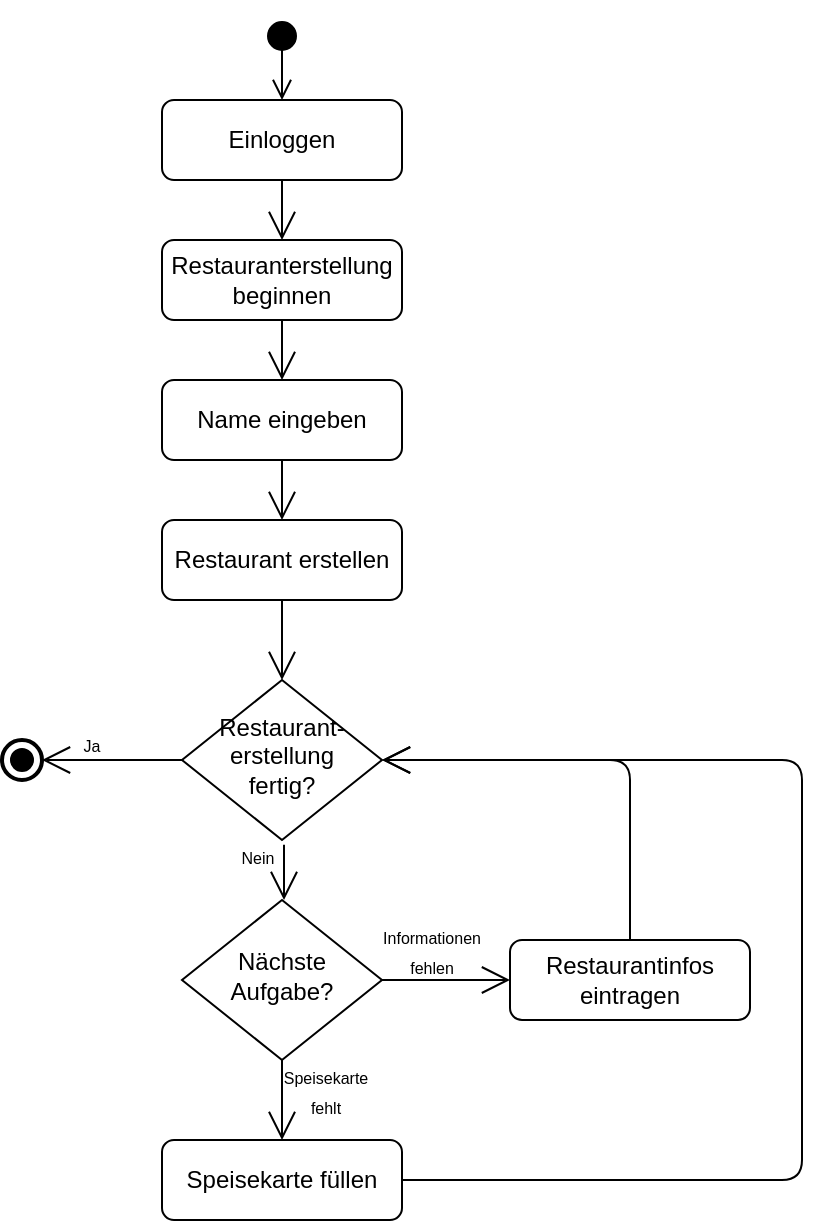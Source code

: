 <mxfile version="13.0.9" type="device"><diagram id="C5RBs43oDa-KdzZeNtuy" name="Page-1"><mxGraphModel dx="1673" dy="945" grid="1" gridSize="10" guides="1" tooltips="1" connect="1" arrows="1" fold="1" page="1" pageScale="1" pageWidth="827" pageHeight="1169" math="0" shadow="0"><root><mxCell id="WIyWlLk6GJQsqaUBKTNV-0"/><mxCell id="WIyWlLk6GJQsqaUBKTNV-1" parent="WIyWlLk6GJQsqaUBKTNV-0"/><mxCell id="WIyWlLk6GJQsqaUBKTNV-3" value="Einloggen" style="rounded=1;whiteSpace=wrap;html=1;fontSize=12;glass=0;strokeWidth=1;shadow=0;" parent="WIyWlLk6GJQsqaUBKTNV-1" vertex="1"><mxGeometry x="93" y="50" width="120" height="40" as="geometry"/></mxCell><mxCell id="WIyWlLk6GJQsqaUBKTNV-6" value="&lt;div&gt;Restaurant-&lt;/div&gt;&lt;div&gt;erstellung&lt;/div&gt;&lt;div&gt;fertig?&lt;br&gt;&lt;/div&gt;" style="rhombus;whiteSpace=wrap;html=1;shadow=0;fontFamily=Helvetica;fontSize=12;align=center;strokeWidth=1;spacing=6;spacingTop=-4;" parent="WIyWlLk6GJQsqaUBKTNV-1" vertex="1"><mxGeometry x="103" y="340" width="100" height="80" as="geometry"/></mxCell><mxCell id="GpbqrVaThBLC1kIQ7Uy6-0" value="&lt;div&gt;&lt;br&gt;&lt;/div&gt;" style="html=1;verticalAlign=bottom;startArrow=circle;startFill=1;endArrow=open;startSize=6;endSize=8;" edge="1" parent="WIyWlLk6GJQsqaUBKTNV-1" target="WIyWlLk6GJQsqaUBKTNV-3"><mxGeometry width="80" relative="1" as="geometry"><mxPoint x="153" y="10" as="sourcePoint"/><mxPoint x="223" y="-10" as="targetPoint"/><mxPoint as="offset"/></mxGeometry></mxCell><mxCell id="GpbqrVaThBLC1kIQ7Uy6-3" value="Restauranterstellung beginnen" style="rounded=1;whiteSpace=wrap;html=1;fontSize=12;glass=0;strokeWidth=1;shadow=0;" vertex="1" parent="WIyWlLk6GJQsqaUBKTNV-1"><mxGeometry x="93" y="120" width="120" height="40" as="geometry"/></mxCell><mxCell id="GpbqrVaThBLC1kIQ7Uy6-4" value="" style="endArrow=open;endFill=1;endSize=12;html=1;exitX=0.5;exitY=1;exitDx=0;exitDy=0;entryX=0.5;entryY=0;entryDx=0;entryDy=0;" edge="1" parent="WIyWlLk6GJQsqaUBKTNV-1" source="WIyWlLk6GJQsqaUBKTNV-3" target="GpbqrVaThBLC1kIQ7Uy6-3"><mxGeometry width="160" relative="1" as="geometry"><mxPoint x="253" y="110" as="sourcePoint"/><mxPoint x="413" y="110" as="targetPoint"/></mxGeometry></mxCell><mxCell id="GpbqrVaThBLC1kIQ7Uy6-5" value="" style="endArrow=open;endFill=0;endSize=12;html=1;exitX=0.51;exitY=1.029;exitDx=0;exitDy=0;exitPerimeter=0;" edge="1" parent="WIyWlLk6GJQsqaUBKTNV-1" source="WIyWlLk6GJQsqaUBKTNV-6"><mxGeometry width="160" relative="1" as="geometry"><mxPoint x="173" y="440" as="sourcePoint"/><mxPoint x="154" y="450" as="targetPoint"/></mxGeometry></mxCell><mxCell id="GpbqrVaThBLC1kIQ7Uy6-9" value="" style="endArrow=open;endFill=1;endSize=12;html=1;exitX=0.5;exitY=1;exitDx=0;exitDy=0;entryX=0.5;entryY=0;entryDx=0;entryDy=0;" edge="1" parent="WIyWlLk6GJQsqaUBKTNV-1" source="GpbqrVaThBLC1kIQ7Uy6-33" target="WIyWlLk6GJQsqaUBKTNV-6"><mxGeometry width="160" relative="1" as="geometry"><mxPoint x="153" y="100" as="sourcePoint"/><mxPoint x="153" y="120" as="targetPoint"/></mxGeometry></mxCell><mxCell id="GpbqrVaThBLC1kIQ7Uy6-10" value="" style="endArrow=open;endFill=1;endSize=12;html=1;entryX=1;entryY=0.5;entryDx=0;entryDy=0;exitX=1;exitY=0.5;exitDx=0;exitDy=0;" edge="1" parent="WIyWlLk6GJQsqaUBKTNV-1" source="GpbqrVaThBLC1kIQ7Uy6-40" target="WIyWlLk6GJQsqaUBKTNV-6"><mxGeometry width="160" relative="1" as="geometry"><mxPoint x="-17" y="590" as="sourcePoint"/><mxPoint x="-17" y="520" as="targetPoint"/><Array as="points"><mxPoint x="413" y="590"/><mxPoint x="413" y="380"/></Array></mxGeometry></mxCell><mxCell id="GpbqrVaThBLC1kIQ7Uy6-15" value="&lt;font style=&quot;font-size: 8px&quot;&gt;Nein&lt;/font&gt;" style="text;html=1;strokeColor=none;fillColor=none;align=center;verticalAlign=middle;whiteSpace=wrap;rounded=0;" vertex="1" parent="WIyWlLk6GJQsqaUBKTNV-1"><mxGeometry x="126" y="423" width="30" height="10" as="geometry"/></mxCell><mxCell id="GpbqrVaThBLC1kIQ7Uy6-17" value="&lt;font style=&quot;font-size: 8px&quot;&gt;Ja&lt;/font&gt;" style="text;html=1;strokeColor=none;fillColor=none;align=center;verticalAlign=middle;whiteSpace=wrap;rounded=0;" vertex="1" parent="WIyWlLk6GJQsqaUBKTNV-1"><mxGeometry x="48" y="367" width="20" height="10" as="geometry"/></mxCell><mxCell id="GpbqrVaThBLC1kIQ7Uy6-26" value="" style="endArrow=open;endFill=1;endSize=12;html=1;exitX=0.5;exitY=0;exitDx=0;exitDy=0;" edge="1" parent="WIyWlLk6GJQsqaUBKTNV-1" source="GpbqrVaThBLC1kIQ7Uy6-41"><mxGeometry width="160" relative="1" as="geometry"><mxPoint x="-17" y="760" as="sourcePoint"/><mxPoint x="203" y="380" as="targetPoint"/><Array as="points"><mxPoint x="327" y="380"/></Array></mxGeometry></mxCell><mxCell id="GpbqrVaThBLC1kIQ7Uy6-30" value="" style="html=1;shape=mxgraph.sysml.actFinal;strokeWidth=2;verticalLabelPosition=bottom;verticalAlignment=top;" vertex="1" parent="WIyWlLk6GJQsqaUBKTNV-1"><mxGeometry x="13" y="370" width="20" height="20" as="geometry"/></mxCell><mxCell id="GpbqrVaThBLC1kIQ7Uy6-31" value="" style="endArrow=open;endFill=1;endSize=12;html=1;entryX=1;entryY=0.5;entryDx=0;entryDy=0;entryPerimeter=0;exitX=0;exitY=0.5;exitDx=0;exitDy=0;" edge="1" parent="WIyWlLk6GJQsqaUBKTNV-1" source="WIyWlLk6GJQsqaUBKTNV-6" target="GpbqrVaThBLC1kIQ7Uy6-30"><mxGeometry width="160" relative="1" as="geometry"><mxPoint x="153" y="420" as="sourcePoint"/><mxPoint x="153" y="380" as="targetPoint"/></mxGeometry></mxCell><mxCell id="GpbqrVaThBLC1kIQ7Uy6-32" value="Name eingeben" style="rounded=1;whiteSpace=wrap;html=1;fontSize=12;glass=0;strokeWidth=1;shadow=0;" vertex="1" parent="WIyWlLk6GJQsqaUBKTNV-1"><mxGeometry x="93" y="190" width="120" height="40" as="geometry"/></mxCell><mxCell id="GpbqrVaThBLC1kIQ7Uy6-33" value="&lt;div&gt;Restaurant erstellen&lt;/div&gt;" style="rounded=1;whiteSpace=wrap;html=1;fontSize=12;glass=0;strokeWidth=1;shadow=0;" vertex="1" parent="WIyWlLk6GJQsqaUBKTNV-1"><mxGeometry x="93" y="260" width="120" height="40" as="geometry"/></mxCell><mxCell id="GpbqrVaThBLC1kIQ7Uy6-34" value="" style="endArrow=open;endFill=1;endSize=12;html=1;entryX=0.5;entryY=0;entryDx=0;entryDy=0;" edge="1" parent="WIyWlLk6GJQsqaUBKTNV-1" target="GpbqrVaThBLC1kIQ7Uy6-32"><mxGeometry width="160" relative="1" as="geometry"><mxPoint x="153" y="160" as="sourcePoint"/><mxPoint x="153" y="120" as="targetPoint"/></mxGeometry></mxCell><mxCell id="GpbqrVaThBLC1kIQ7Uy6-35" value="" style="endArrow=open;endFill=1;endSize=12;html=1;entryX=0.5;entryY=0;entryDx=0;entryDy=0;exitX=0.5;exitY=1;exitDx=0;exitDy=0;" edge="1" parent="WIyWlLk6GJQsqaUBKTNV-1" source="GpbqrVaThBLC1kIQ7Uy6-32" target="GpbqrVaThBLC1kIQ7Uy6-33"><mxGeometry width="160" relative="1" as="geometry"><mxPoint x="153" y="160" as="sourcePoint"/><mxPoint x="153" y="190" as="targetPoint"/></mxGeometry></mxCell><mxCell id="GpbqrVaThBLC1kIQ7Uy6-39" value="Nächste Aufgabe?" style="rhombus;whiteSpace=wrap;html=1;shadow=0;fontFamily=Helvetica;fontSize=12;align=center;strokeWidth=1;spacing=6;spacingTop=-4;" vertex="1" parent="WIyWlLk6GJQsqaUBKTNV-1"><mxGeometry x="103" y="450" width="100" height="80" as="geometry"/></mxCell><mxCell id="GpbqrVaThBLC1kIQ7Uy6-40" value="Speisekarte füllen" style="rounded=1;whiteSpace=wrap;html=1;fontSize=12;glass=0;strokeWidth=1;shadow=0;" vertex="1" parent="WIyWlLk6GJQsqaUBKTNV-1"><mxGeometry x="93" y="570" width="120" height="40" as="geometry"/></mxCell><mxCell id="GpbqrVaThBLC1kIQ7Uy6-41" value="&lt;div&gt;Restaurantinfos&lt;/div&gt;&lt;div&gt;eintragen&lt;br&gt;&lt;/div&gt;" style="rounded=1;whiteSpace=wrap;html=1;fontSize=12;glass=0;strokeWidth=1;shadow=0;" vertex="1" parent="WIyWlLk6GJQsqaUBKTNV-1"><mxGeometry x="267" y="470" width="120" height="40" as="geometry"/></mxCell><mxCell id="GpbqrVaThBLC1kIQ7Uy6-42" value="" style="endArrow=open;endFill=0;endSize=12;html=1;exitX=1;exitY=0.5;exitDx=0;exitDy=0;entryX=0;entryY=0.5;entryDx=0;entryDy=0;" edge="1" parent="WIyWlLk6GJQsqaUBKTNV-1" source="GpbqrVaThBLC1kIQ7Uy6-39" target="GpbqrVaThBLC1kIQ7Uy6-41"><mxGeometry width="160" relative="1" as="geometry"><mxPoint x="154" y="422.32" as="sourcePoint"/><mxPoint x="154" y="450" as="targetPoint"/></mxGeometry></mxCell><mxCell id="GpbqrVaThBLC1kIQ7Uy6-43" value="" style="endArrow=open;endFill=0;endSize=12;html=1;exitX=0.5;exitY=1;exitDx=0;exitDy=0;entryX=0.5;entryY=0;entryDx=0;entryDy=0;" edge="1" parent="WIyWlLk6GJQsqaUBKTNV-1" source="GpbqrVaThBLC1kIQ7Uy6-39" target="GpbqrVaThBLC1kIQ7Uy6-40"><mxGeometry width="160" relative="1" as="geometry"><mxPoint x="203" y="490" as="sourcePoint"/><mxPoint x="253" y="490" as="targetPoint"/></mxGeometry></mxCell><mxCell id="GpbqrVaThBLC1kIQ7Uy6-46" value="&lt;div&gt;&lt;font style=&quot;font-size: 8px&quot;&gt;Informationen&lt;/font&gt;&lt;/div&gt;&lt;div&gt;&lt;font style=&quot;font-size: 8px&quot;&gt;fehlen&lt;br&gt;&lt;/font&gt;&lt;/div&gt;" style="text;html=1;strokeColor=none;fillColor=none;align=center;verticalAlign=middle;whiteSpace=wrap;rounded=0;" vertex="1" parent="WIyWlLk6GJQsqaUBKTNV-1"><mxGeometry x="213" y="470" width="30" height="10" as="geometry"/></mxCell><mxCell id="GpbqrVaThBLC1kIQ7Uy6-47" value="&lt;div&gt;&lt;font style=&quot;font-size: 8px&quot;&gt;Speisekarte&lt;/font&gt;&lt;/div&gt;&lt;div&gt;&lt;font style=&quot;font-size: 8px&quot;&gt;fehlt&lt;br&gt;&lt;/font&gt;&lt;/div&gt;" style="text;html=1;strokeColor=none;fillColor=none;align=center;verticalAlign=middle;whiteSpace=wrap;rounded=0;" vertex="1" parent="WIyWlLk6GJQsqaUBKTNV-1"><mxGeometry x="160" y="540" width="30" height="10" as="geometry"/></mxCell></root></mxGraphModel></diagram></mxfile>